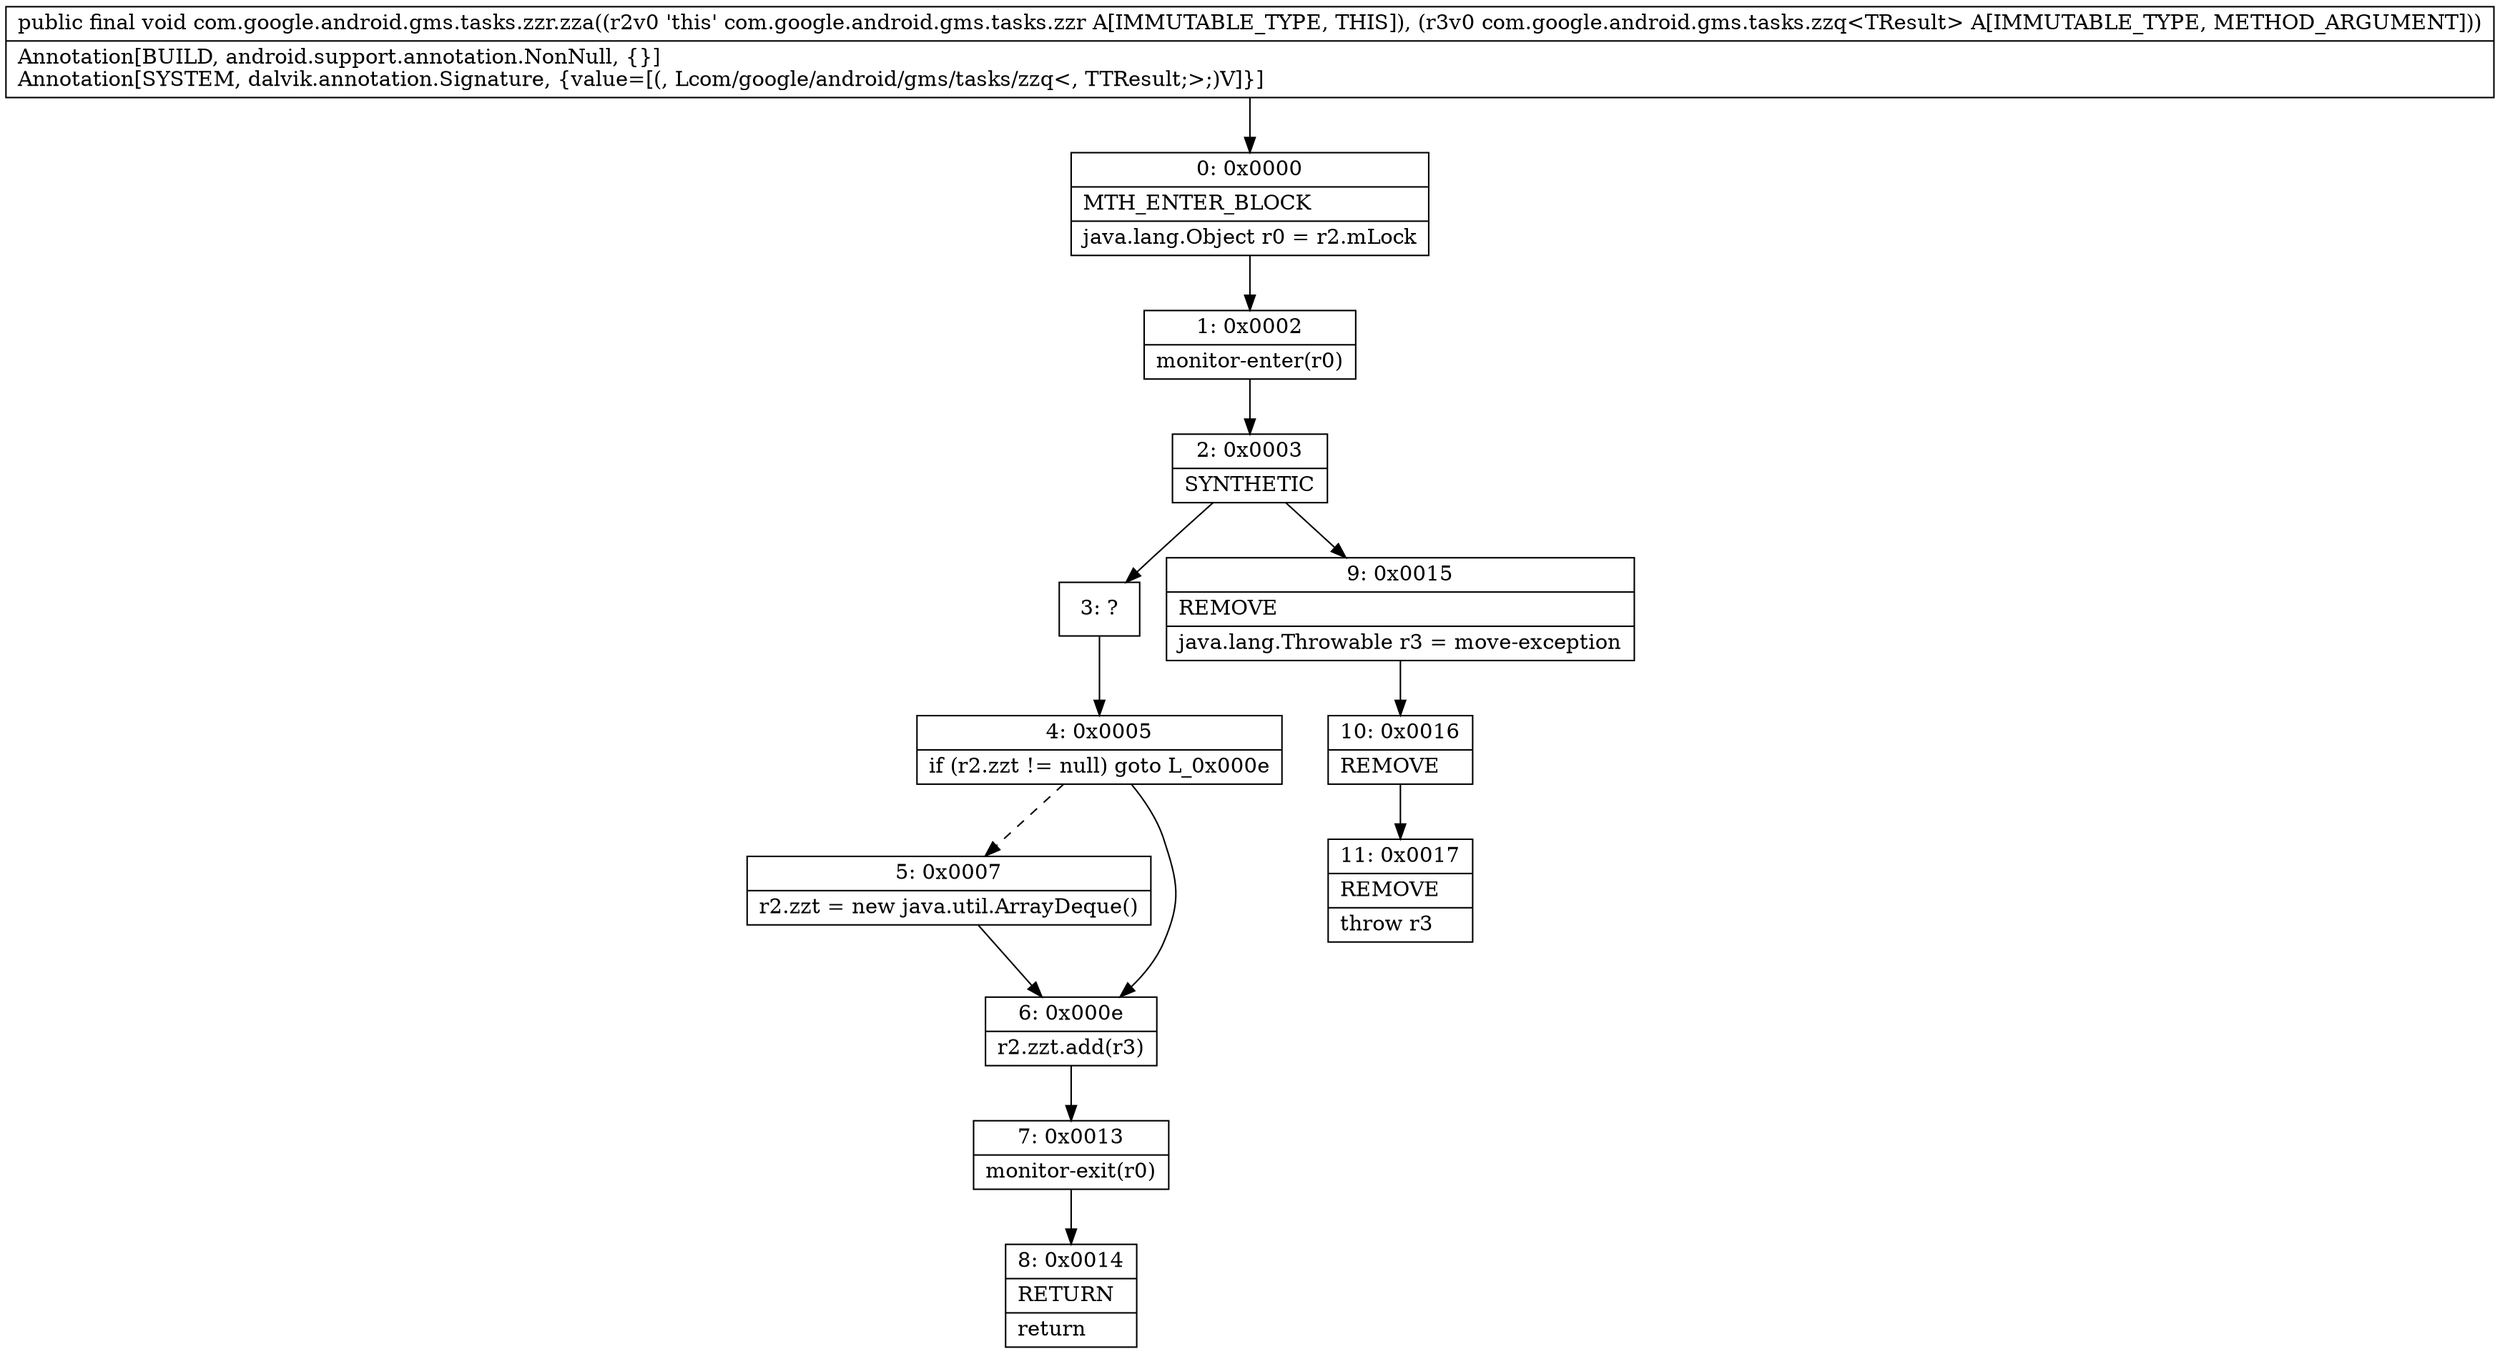 digraph "CFG forcom.google.android.gms.tasks.zzr.zza(Lcom\/google\/android\/gms\/tasks\/zzq;)V" {
Node_0 [shape=record,label="{0\:\ 0x0000|MTH_ENTER_BLOCK\l|java.lang.Object r0 = r2.mLock\l}"];
Node_1 [shape=record,label="{1\:\ 0x0002|monitor\-enter(r0)\l}"];
Node_2 [shape=record,label="{2\:\ 0x0003|SYNTHETIC\l}"];
Node_3 [shape=record,label="{3\:\ ?}"];
Node_4 [shape=record,label="{4\:\ 0x0005|if (r2.zzt != null) goto L_0x000e\l}"];
Node_5 [shape=record,label="{5\:\ 0x0007|r2.zzt = new java.util.ArrayDeque()\l}"];
Node_6 [shape=record,label="{6\:\ 0x000e|r2.zzt.add(r3)\l}"];
Node_7 [shape=record,label="{7\:\ 0x0013|monitor\-exit(r0)\l}"];
Node_8 [shape=record,label="{8\:\ 0x0014|RETURN\l|return\l}"];
Node_9 [shape=record,label="{9\:\ 0x0015|REMOVE\l|java.lang.Throwable r3 = move\-exception\l}"];
Node_10 [shape=record,label="{10\:\ 0x0016|REMOVE\l}"];
Node_11 [shape=record,label="{11\:\ 0x0017|REMOVE\l|throw r3\l}"];
MethodNode[shape=record,label="{public final void com.google.android.gms.tasks.zzr.zza((r2v0 'this' com.google.android.gms.tasks.zzr A[IMMUTABLE_TYPE, THIS]), (r3v0 com.google.android.gms.tasks.zzq\<TResult\> A[IMMUTABLE_TYPE, METHOD_ARGUMENT]))  | Annotation[BUILD, android.support.annotation.NonNull, \{\}]\lAnnotation[SYSTEM, dalvik.annotation.Signature, \{value=[(, Lcom\/google\/android\/gms\/tasks\/zzq\<, TTResult;\>;)V]\}]\l}"];
MethodNode -> Node_0;
Node_0 -> Node_1;
Node_1 -> Node_2;
Node_2 -> Node_3;
Node_2 -> Node_9;
Node_3 -> Node_4;
Node_4 -> Node_5[style=dashed];
Node_4 -> Node_6;
Node_5 -> Node_6;
Node_6 -> Node_7;
Node_7 -> Node_8;
Node_9 -> Node_10;
Node_10 -> Node_11;
}

